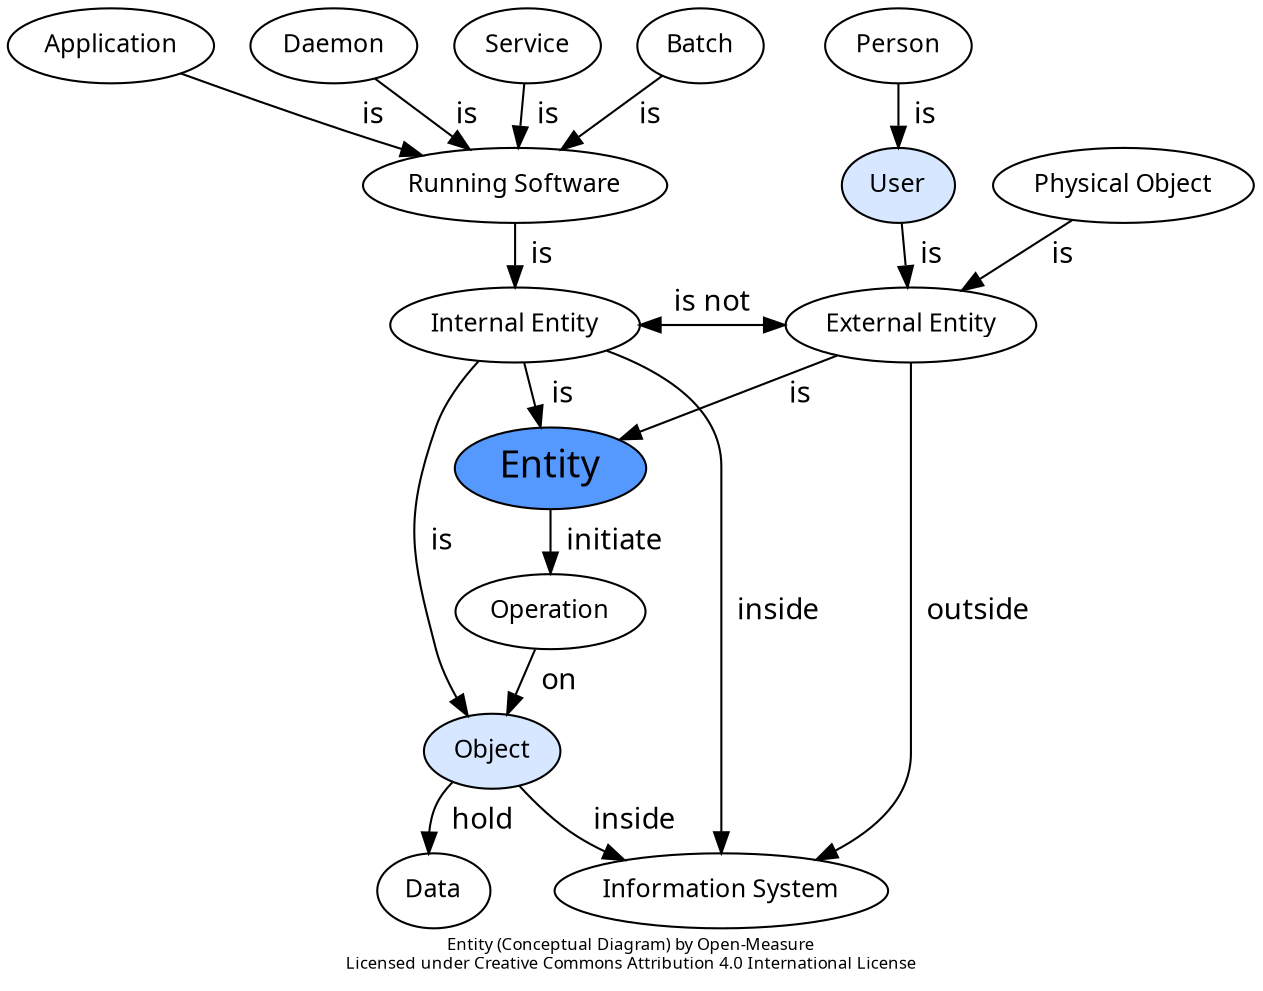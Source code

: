 digraph G {
	rankdir="TB";
	ranksep="0";
	splines="curve";
	newrank=true;
	packmode="clust";
	compound=true;
	fontname="Calibri";
	label="Entity (Conceptual Diagram) by Open-Measure\nLicensed under Creative Commons Attribution 4.0 International License";
	fontsize=8;
	node[shape="ellipse", fontsize=12, fillcolor="#d6e7ff", style="filled", fontname="Calibri"];
	edge[fontname="Calibri", minlen="1"];

	n_daemon [fillcolor="white", label="Daemon"];
	n_service [fillcolor="white", label="Service"];
	n_batch [fillcolor="white", label="Batch"];
	n_application [fillcolor="white", label="Application"];
	n_person [fillcolor="white", label="Person"];

	n_running_software [fillcolor="white", label="Running Software"];
	n_physical_object [fillcolor="white", label="Physical Object"];
	n_user [label="User", URL="/wiki/spaces/DIC/pages/82839586/User+Dictionary+Entry"];

	n_external_entity [fillcolor="white", label="External Entity"];
	n_internal_entity [fillcolor="white", label="Internal Entity"];

 	n_entity [label="Entity", fontsize=18, fillcolor="#5599ff", URL="https://open-measure.atlassian.net/wiki/spaces/DIC/pages/123830932"];

	n_operation [fillcolor="white", label="Operation"];

	n_informational_object [label="Object", URL="https://open-measure.atlassian.net/wiki/spaces/DIC/pages/67568133/Object+Dictionary+Entry"];
	n_data [fillcolor="white", label="Data"];

	n_information_system [fillcolor="white", label="Information System"];

	n_daemon -> n_running_software [weight=10, label="  is  "];
	n_service -> n_running_software [weight=10, label="  is  "];
	n_batch -> n_running_software [weight=10, label="  is  "];
	n_application -> n_running_software [weight=10, label="  is  "];
	n_internal_entity -> n_informational_object [weight=10, label="  is  "];
	n_person -> n_user [weight=10, label="  is", dir="back  "];
	n_user -> n_external_entity [weight=10, label="  is  "];
	n_running_software -> n_internal_entity [weight=10, label="  is  "];
	n_physical_object -> n_external_entity [weight=10, label="  is  "];
	n_internal_entity -> n_external_entity [weight=10, label="  is not  ", dir="both"];
	n_internal_entity -> n_entity [weight=10, label="  is  "];
	n_external_entity -> n_entity [weight=10, label="  is  "];
	n_entity -> n_operation [weight=10, label="  initiate  "];
	n_operation -> n_informational_object [weight=10, label="  on  "];
	n_external_entity -> n_information_system [weight=10, label="  outside  "];
	n_internal_entity -> n_information_system [weight=10, label="  inside  "];
	n_informational_object -> n_data [weight=10, label="  hold  "];
	n_informational_object -> n_information_system [weight=10, label="  inside  "];

	{rank=same; n_internal_entity; n_external_entity;}
	{rank=same; n_running_software; n_user; n_physical_object;}

}
